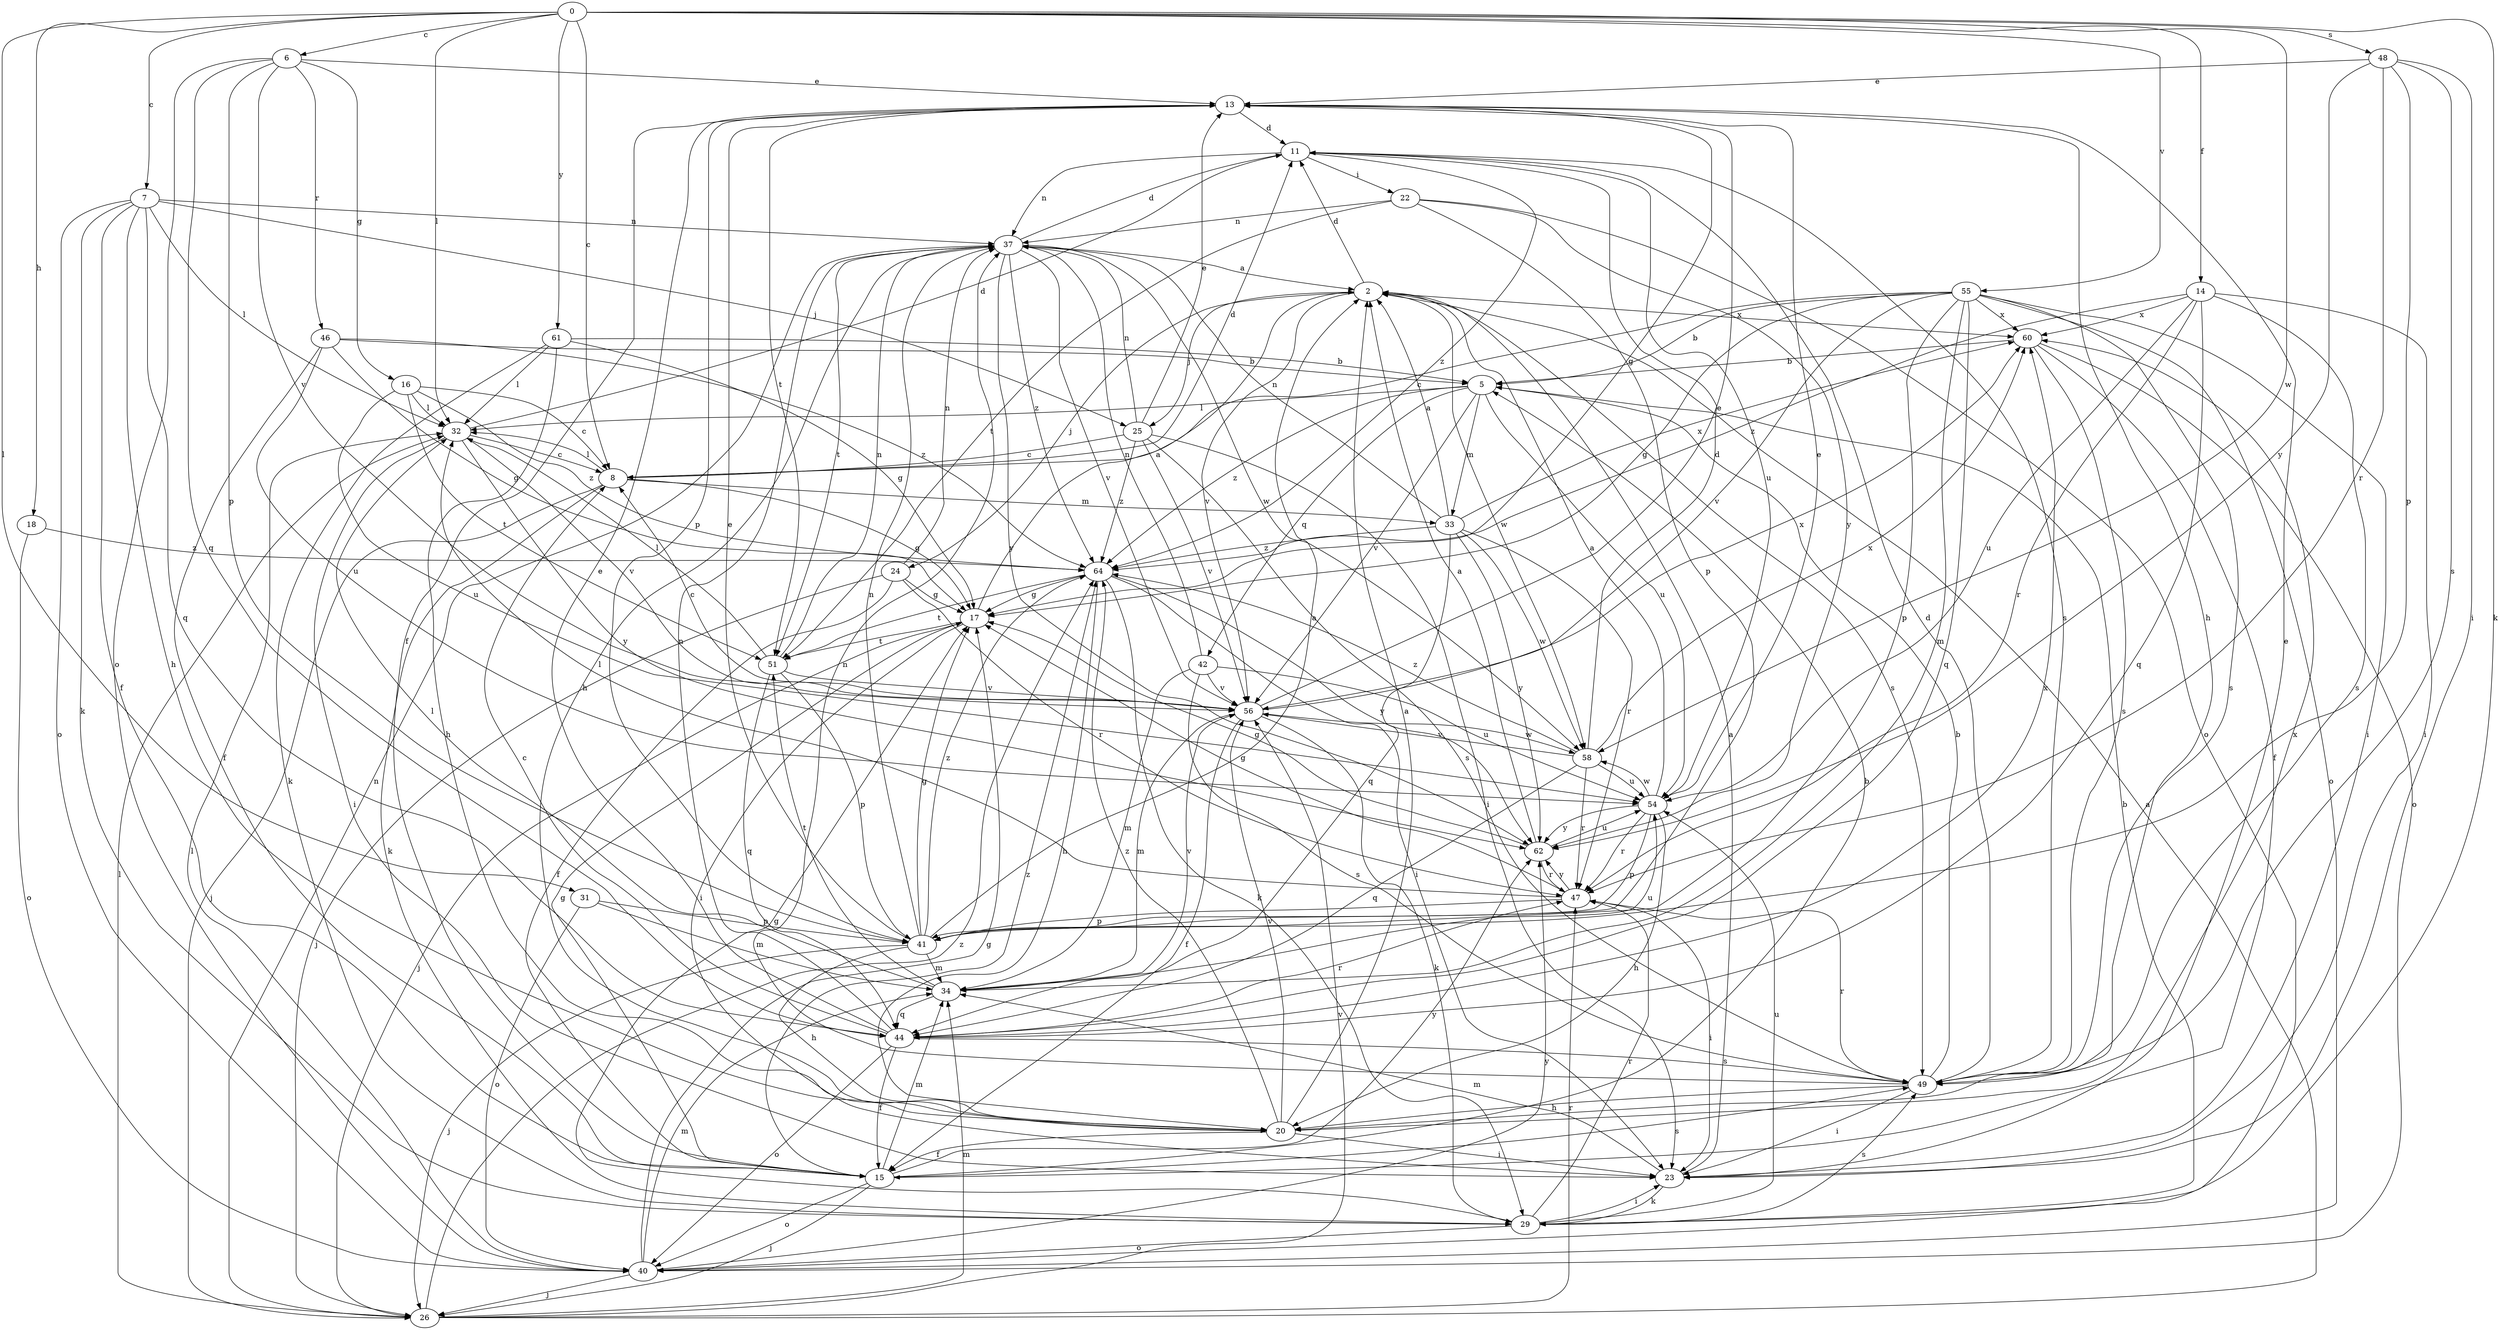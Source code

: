 strict digraph  {
0;
2;
5;
6;
7;
8;
11;
13;
14;
15;
16;
17;
18;
20;
22;
23;
24;
25;
26;
29;
31;
32;
33;
34;
37;
40;
41;
42;
44;
46;
47;
48;
49;
51;
54;
55;
56;
58;
60;
61;
62;
64;
0 -> 6  [label=c];
0 -> 7  [label=c];
0 -> 8  [label=c];
0 -> 14  [label=f];
0 -> 18  [label=h];
0 -> 29  [label=k];
0 -> 31  [label=l];
0 -> 32  [label=l];
0 -> 48  [label=s];
0 -> 55  [label=v];
0 -> 58  [label=w];
0 -> 61  [label=y];
2 -> 11  [label=d];
2 -> 24  [label=j];
2 -> 25  [label=j];
2 -> 49  [label=s];
2 -> 56  [label=v];
2 -> 58  [label=w];
2 -> 60  [label=x];
5 -> 32  [label=l];
5 -> 33  [label=m];
5 -> 42  [label=q];
5 -> 54  [label=u];
5 -> 56  [label=v];
5 -> 64  [label=z];
6 -> 13  [label=e];
6 -> 16  [label=g];
6 -> 40  [label=o];
6 -> 41  [label=p];
6 -> 44  [label=q];
6 -> 46  [label=r];
6 -> 56  [label=v];
7 -> 15  [label=f];
7 -> 20  [label=h];
7 -> 25  [label=j];
7 -> 29  [label=k];
7 -> 32  [label=l];
7 -> 37  [label=n];
7 -> 40  [label=o];
7 -> 44  [label=q];
8 -> 11  [label=d];
8 -> 17  [label=g];
8 -> 26  [label=j];
8 -> 29  [label=k];
8 -> 32  [label=l];
8 -> 33  [label=m];
11 -> 22  [label=i];
11 -> 37  [label=n];
11 -> 49  [label=s];
11 -> 54  [label=u];
11 -> 64  [label=z];
13 -> 11  [label=d];
13 -> 15  [label=f];
13 -> 17  [label=g];
13 -> 20  [label=h];
13 -> 41  [label=p];
13 -> 51  [label=t];
14 -> 23  [label=i];
14 -> 44  [label=q];
14 -> 47  [label=r];
14 -> 49  [label=s];
14 -> 54  [label=u];
14 -> 60  [label=x];
14 -> 64  [label=z];
15 -> 5  [label=b];
15 -> 17  [label=g];
15 -> 26  [label=j];
15 -> 34  [label=m];
15 -> 40  [label=o];
15 -> 49  [label=s];
15 -> 62  [label=y];
15 -> 64  [label=z];
16 -> 8  [label=c];
16 -> 32  [label=l];
16 -> 51  [label=t];
16 -> 54  [label=u];
16 -> 64  [label=z];
17 -> 2  [label=a];
17 -> 23  [label=i];
17 -> 26  [label=j];
17 -> 51  [label=t];
18 -> 40  [label=o];
18 -> 64  [label=z];
20 -> 2  [label=a];
20 -> 15  [label=f];
20 -> 23  [label=i];
20 -> 56  [label=v];
20 -> 60  [label=x];
20 -> 64  [label=z];
22 -> 37  [label=n];
22 -> 40  [label=o];
22 -> 41  [label=p];
22 -> 51  [label=t];
22 -> 62  [label=y];
23 -> 2  [label=a];
23 -> 13  [label=e];
23 -> 29  [label=k];
23 -> 34  [label=m];
24 -> 15  [label=f];
24 -> 17  [label=g];
24 -> 26  [label=j];
24 -> 37  [label=n];
24 -> 47  [label=r];
25 -> 8  [label=c];
25 -> 13  [label=e];
25 -> 23  [label=i];
25 -> 37  [label=n];
25 -> 49  [label=s];
25 -> 56  [label=v];
25 -> 64  [label=z];
26 -> 2  [label=a];
26 -> 32  [label=l];
26 -> 34  [label=m];
26 -> 37  [label=n];
26 -> 47  [label=r];
26 -> 56  [label=v];
26 -> 64  [label=z];
29 -> 5  [label=b];
29 -> 17  [label=g];
29 -> 23  [label=i];
29 -> 40  [label=o];
29 -> 47  [label=r];
29 -> 49  [label=s];
29 -> 54  [label=u];
31 -> 34  [label=m];
31 -> 40  [label=o];
31 -> 41  [label=p];
32 -> 8  [label=c];
32 -> 11  [label=d];
32 -> 23  [label=i];
32 -> 56  [label=v];
32 -> 62  [label=y];
33 -> 2  [label=a];
33 -> 37  [label=n];
33 -> 44  [label=q];
33 -> 47  [label=r];
33 -> 58  [label=w];
33 -> 60  [label=x];
33 -> 62  [label=y];
33 -> 64  [label=z];
34 -> 32  [label=l];
34 -> 44  [label=q];
34 -> 51  [label=t];
34 -> 54  [label=u];
34 -> 56  [label=v];
37 -> 2  [label=a];
37 -> 11  [label=d];
37 -> 20  [label=h];
37 -> 51  [label=t];
37 -> 56  [label=v];
37 -> 58  [label=w];
37 -> 62  [label=y];
37 -> 64  [label=z];
40 -> 17  [label=g];
40 -> 26  [label=j];
40 -> 32  [label=l];
40 -> 34  [label=m];
40 -> 62  [label=y];
41 -> 2  [label=a];
41 -> 13  [label=e];
41 -> 17  [label=g];
41 -> 20  [label=h];
41 -> 26  [label=j];
41 -> 34  [label=m];
41 -> 37  [label=n];
41 -> 64  [label=z];
42 -> 34  [label=m];
42 -> 37  [label=n];
42 -> 49  [label=s];
42 -> 54  [label=u];
42 -> 56  [label=v];
44 -> 8  [label=c];
44 -> 13  [label=e];
44 -> 15  [label=f];
44 -> 37  [label=n];
44 -> 40  [label=o];
44 -> 47  [label=r];
44 -> 49  [label=s];
44 -> 60  [label=x];
46 -> 5  [label=b];
46 -> 15  [label=f];
46 -> 17  [label=g];
46 -> 54  [label=u];
46 -> 64  [label=z];
47 -> 17  [label=g];
47 -> 23  [label=i];
47 -> 32  [label=l];
47 -> 41  [label=p];
47 -> 62  [label=y];
48 -> 13  [label=e];
48 -> 23  [label=i];
48 -> 41  [label=p];
48 -> 47  [label=r];
48 -> 49  [label=s];
48 -> 62  [label=y];
49 -> 5  [label=b];
49 -> 11  [label=d];
49 -> 20  [label=h];
49 -> 23  [label=i];
49 -> 37  [label=n];
49 -> 47  [label=r];
51 -> 32  [label=l];
51 -> 37  [label=n];
51 -> 41  [label=p];
51 -> 44  [label=q];
51 -> 56  [label=v];
54 -> 2  [label=a];
54 -> 13  [label=e];
54 -> 20  [label=h];
54 -> 41  [label=p];
54 -> 47  [label=r];
54 -> 58  [label=w];
54 -> 62  [label=y];
55 -> 5  [label=b];
55 -> 8  [label=c];
55 -> 17  [label=g];
55 -> 23  [label=i];
55 -> 34  [label=m];
55 -> 40  [label=o];
55 -> 41  [label=p];
55 -> 44  [label=q];
55 -> 49  [label=s];
55 -> 56  [label=v];
55 -> 60  [label=x];
56 -> 8  [label=c];
56 -> 13  [label=e];
56 -> 15  [label=f];
56 -> 29  [label=k];
56 -> 34  [label=m];
56 -> 58  [label=w];
56 -> 60  [label=x];
58 -> 11  [label=d];
58 -> 44  [label=q];
58 -> 47  [label=r];
58 -> 54  [label=u];
58 -> 56  [label=v];
58 -> 60  [label=x];
58 -> 64  [label=z];
60 -> 5  [label=b];
60 -> 15  [label=f];
60 -> 40  [label=o];
60 -> 49  [label=s];
61 -> 5  [label=b];
61 -> 17  [label=g];
61 -> 20  [label=h];
61 -> 29  [label=k];
61 -> 32  [label=l];
62 -> 2  [label=a];
62 -> 17  [label=g];
62 -> 47  [label=r];
62 -> 54  [label=u];
64 -> 17  [label=g];
64 -> 20  [label=h];
64 -> 23  [label=i];
64 -> 29  [label=k];
64 -> 51  [label=t];
64 -> 62  [label=y];
}
